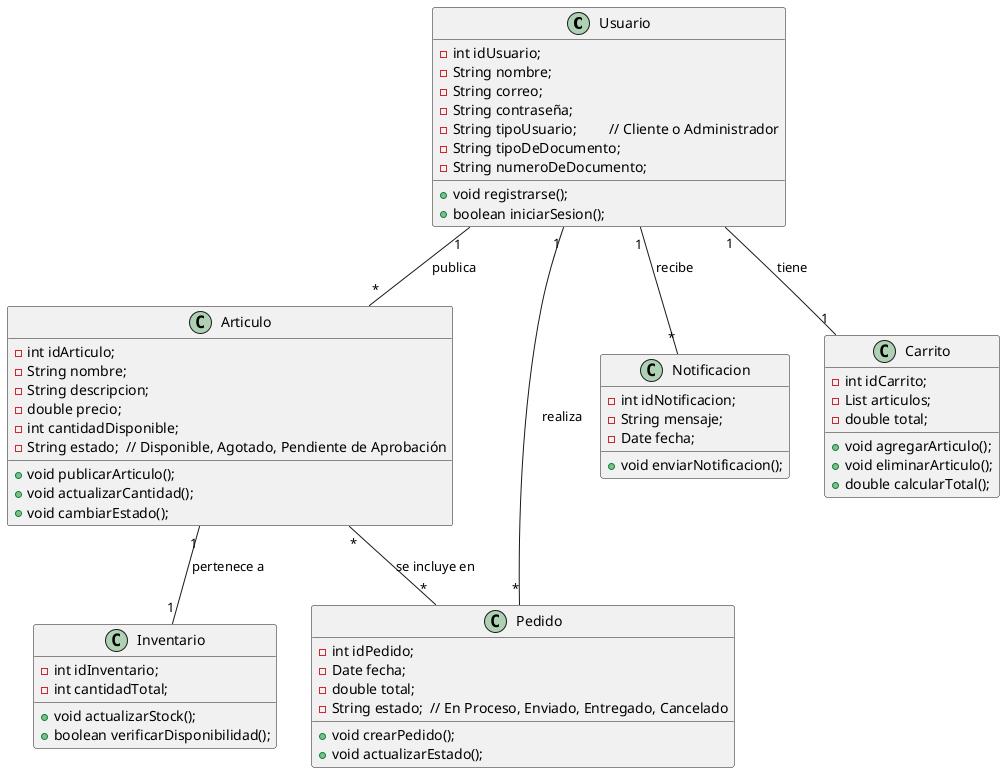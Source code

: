 @startuml

class Usuario {
  - int idUsuario;
  - String nombre;
  - String correo;
  - String contraseña;
  - String tipoUsuario;         // Cliente o Administrador
  - String tipoDeDocumento;
  - String numeroDeDocumento;

  + void registrarse();
  + boolean iniciarSesion();
}

class Articulo {
  - int idArticulo;
  - String nombre;
  - String descripcion;
  - double precio;
  - int cantidadDisponible;
  - String estado;  // Disponible, Agotado, Pendiente de Aprobación

  + void publicarArticulo();
  + void actualizarCantidad();
  + void cambiarEstado();
}

class Pedido {
  - int idPedido;
  - Date fecha;
  - double total;
  - String estado;  // En Proceso, Enviado, Entregado, Cancelado

  + void crearPedido();
  + void actualizarEstado();
}

class Inventario {
  - int idInventario;
  - int cantidadTotal;

  + void actualizarStock();
  + boolean verificarDisponibilidad();
}

class Notificacion {
  - int idNotificacion;
  - String mensaje;
  - Date fecha;

  + void enviarNotificacion();
}

class Carrito {
  - int idCarrito;
  - List articulos;
  - double total;

  + void agregarArticulo();
  + void eliminarArticulo();
  + double calcularTotal();
}

' Relaciones
Usuario "1" -- "*" Articulo : publica
Usuario "1" -- "*" Pedido : realiza
Articulo "*" -- "*" Pedido : se incluye en
Articulo "1" -- "1" Inventario : pertenece a
Usuario "1" -- "*" Notificacion : recibe
Usuario "1" -- "1" Carrito : tiene

@enduml
